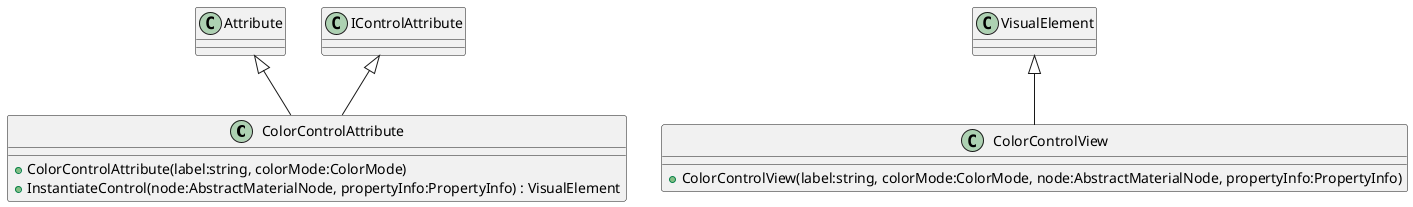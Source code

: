 @startuml
class ColorControlAttribute {
    + ColorControlAttribute(label:string, colorMode:ColorMode)
    + InstantiateControl(node:AbstractMaterialNode, propertyInfo:PropertyInfo) : VisualElement
}
class ColorControlView {
    + ColorControlView(label:string, colorMode:ColorMode, node:AbstractMaterialNode, propertyInfo:PropertyInfo)
}
Attribute <|-- ColorControlAttribute
IControlAttribute <|-- ColorControlAttribute
VisualElement <|-- ColorControlView
@enduml
